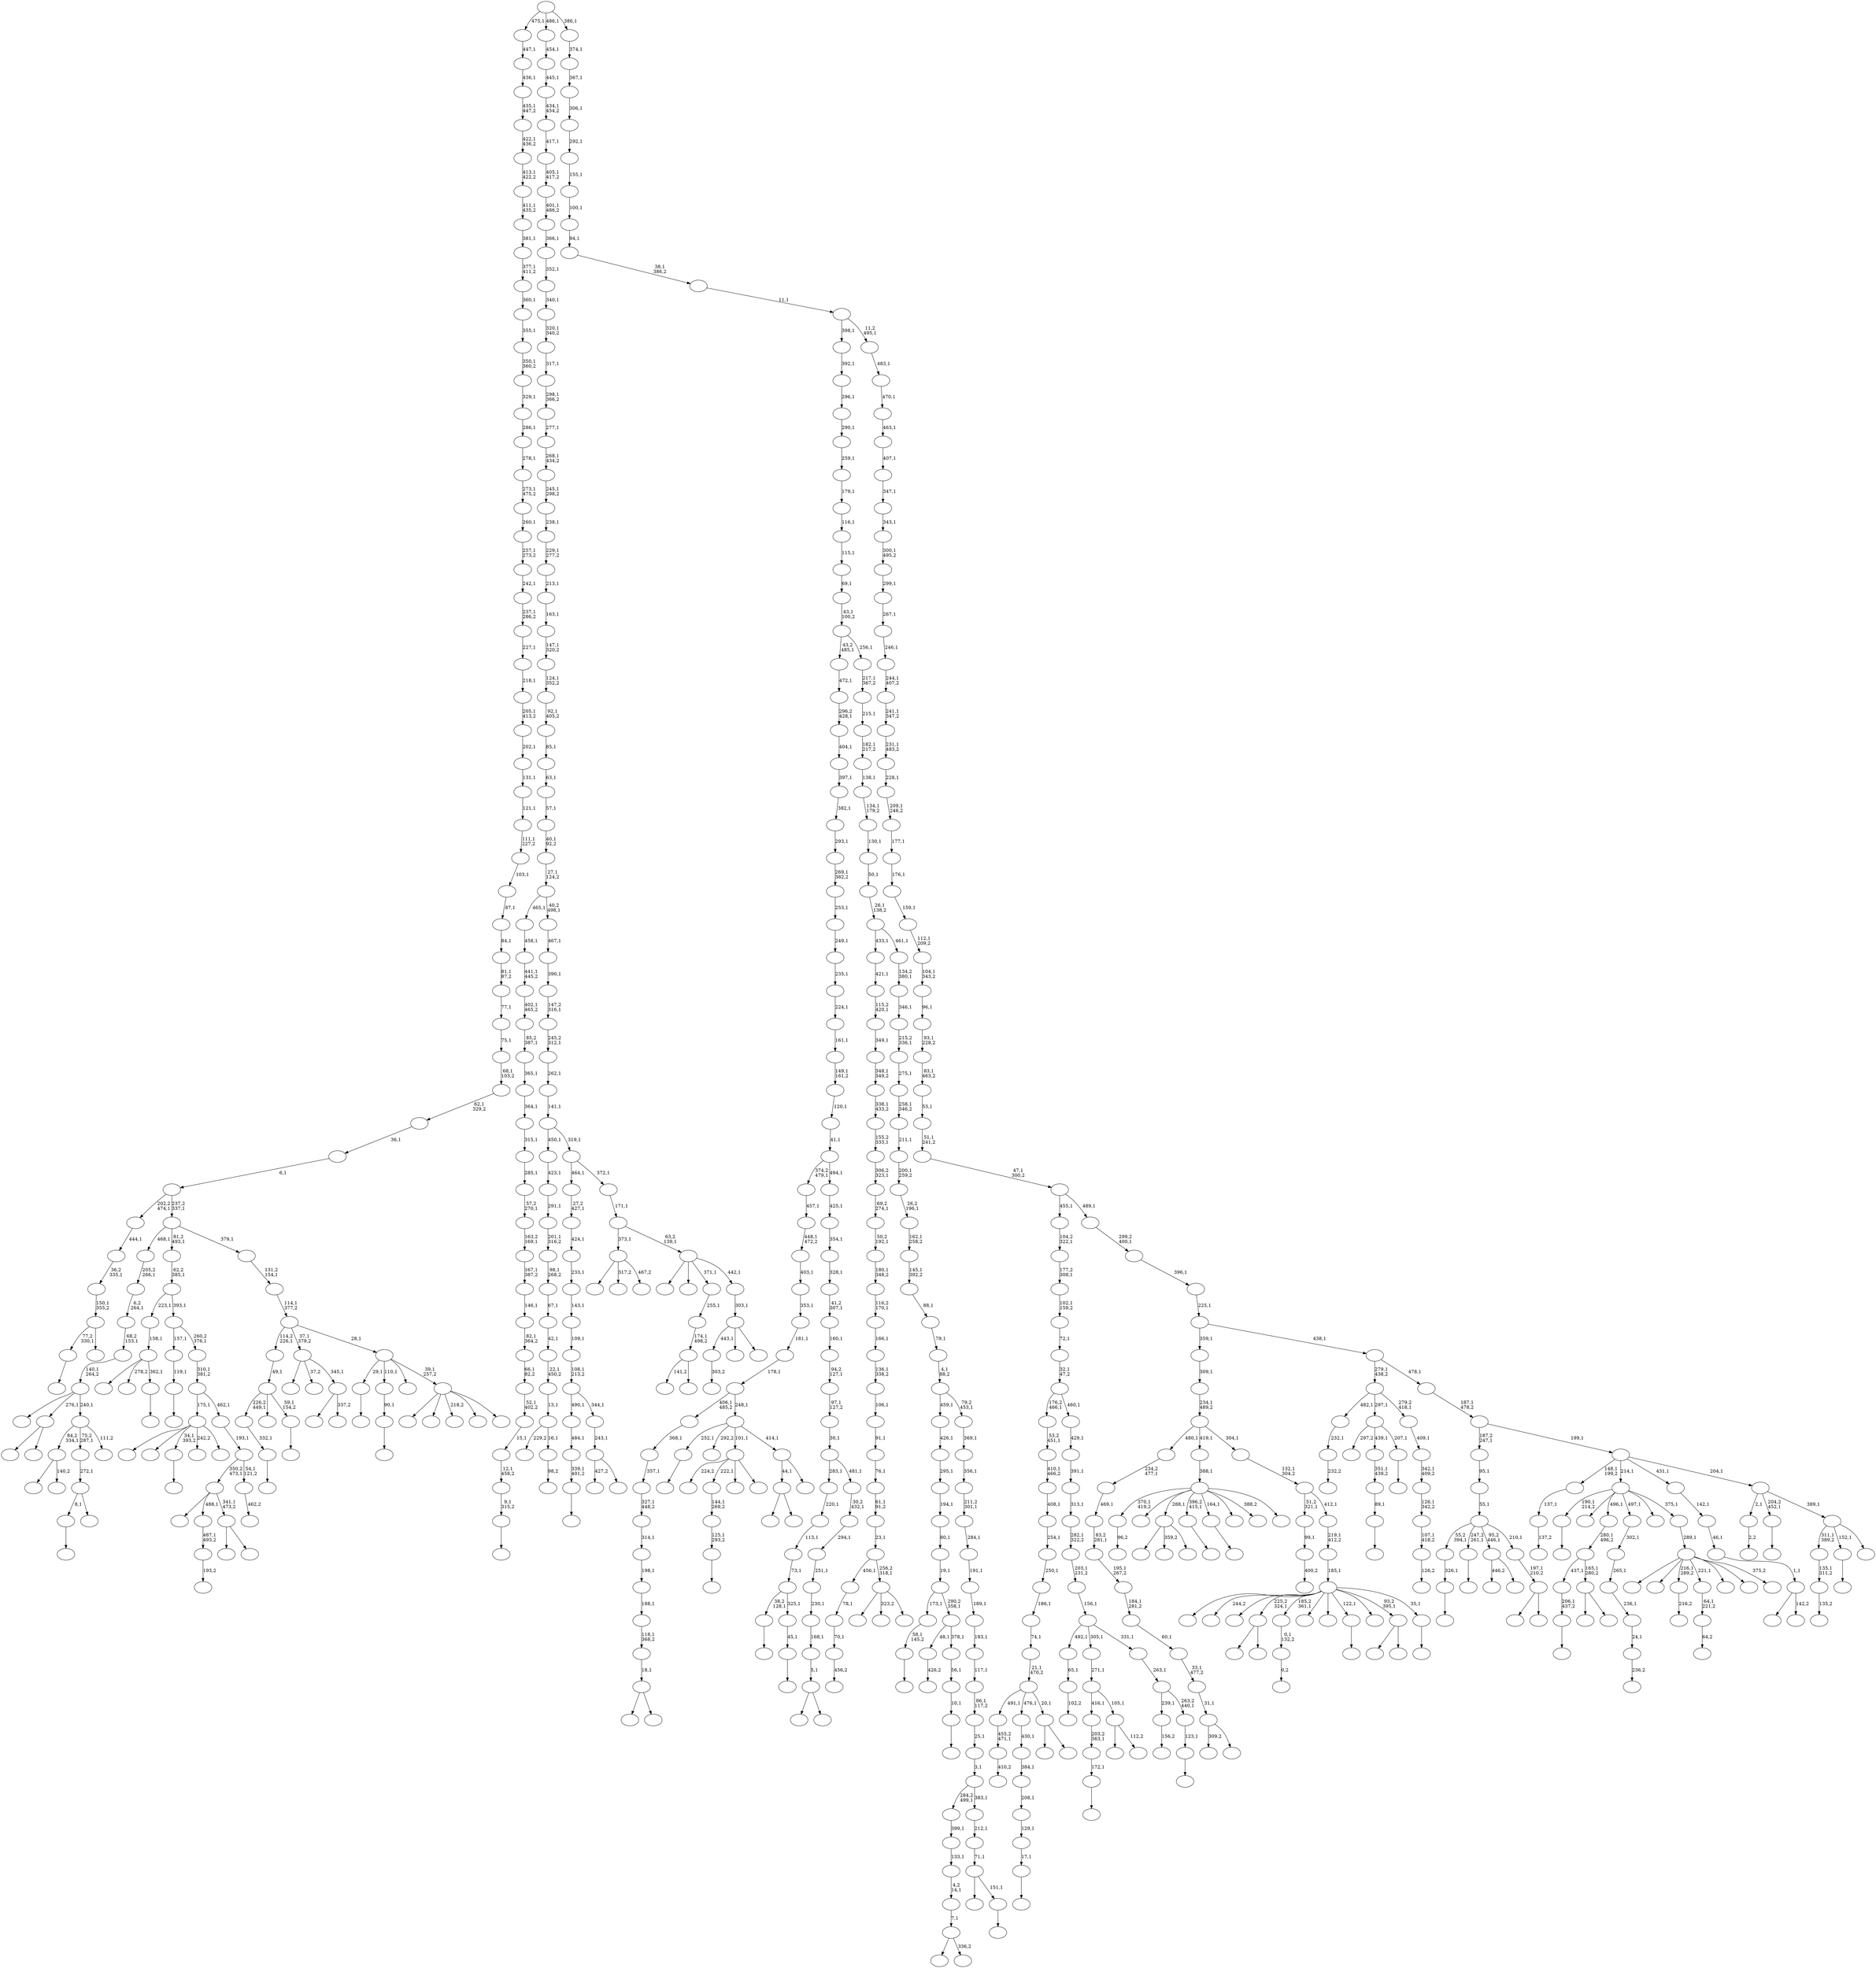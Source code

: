digraph T {
	650 [label=""]
	649 [label=""]
	648 [label=""]
	647 [label=""]
	646 [label=""]
	645 [label=""]
	644 [label=""]
	643 [label=""]
	642 [label=""]
	641 [label=""]
	640 [label=""]
	639 [label=""]
	638 [label=""]
	637 [label=""]
	636 [label=""]
	635 [label=""]
	634 [label=""]
	633 [label=""]
	632 [label=""]
	631 [label=""]
	630 [label=""]
	629 [label=""]
	628 [label=""]
	627 [label=""]
	626 [label=""]
	625 [label=""]
	624 [label=""]
	623 [label=""]
	622 [label=""]
	621 [label=""]
	620 [label=""]
	619 [label=""]
	618 [label=""]
	617 [label=""]
	616 [label=""]
	615 [label=""]
	614 [label=""]
	613 [label=""]
	612 [label=""]
	611 [label=""]
	610 [label=""]
	609 [label=""]
	608 [label=""]
	607 [label=""]
	606 [label=""]
	605 [label=""]
	604 [label=""]
	603 [label=""]
	602 [label=""]
	601 [label=""]
	600 [label=""]
	599 [label=""]
	598 [label=""]
	597 [label=""]
	596 [label=""]
	595 [label=""]
	594 [label=""]
	593 [label=""]
	592 [label=""]
	591 [label=""]
	590 [label=""]
	589 [label=""]
	588 [label=""]
	587 [label=""]
	586 [label=""]
	585 [label=""]
	584 [label=""]
	583 [label=""]
	582 [label=""]
	581 [label=""]
	580 [label=""]
	579 [label=""]
	578 [label=""]
	577 [label=""]
	576 [label=""]
	575 [label=""]
	574 [label=""]
	573 [label=""]
	572 [label=""]
	571 [label=""]
	570 [label=""]
	569 [label=""]
	568 [label=""]
	567 [label=""]
	566 [label=""]
	565 [label=""]
	564 [label=""]
	563 [label=""]
	562 [label=""]
	561 [label=""]
	560 [label=""]
	559 [label=""]
	558 [label=""]
	557 [label=""]
	556 [label=""]
	555 [label=""]
	554 [label=""]
	553 [label=""]
	552 [label=""]
	551 [label=""]
	550 [label=""]
	549 [label=""]
	548 [label=""]
	547 [label=""]
	546 [label=""]
	545 [label=""]
	544 [label=""]
	543 [label=""]
	542 [label=""]
	541 [label=""]
	540 [label=""]
	539 [label=""]
	538 [label=""]
	537 [label=""]
	536 [label=""]
	535 [label=""]
	534 [label=""]
	533 [label=""]
	532 [label=""]
	531 [label=""]
	530 [label=""]
	529 [label=""]
	528 [label=""]
	527 [label=""]
	526 [label=""]
	525 [label=""]
	524 [label=""]
	523 [label=""]
	522 [label=""]
	521 [label=""]
	520 [label=""]
	519 [label=""]
	518 [label=""]
	517 [label=""]
	516 [label=""]
	515 [label=""]
	514 [label=""]
	513 [label=""]
	512 [label=""]
	511 [label=""]
	510 [label=""]
	509 [label=""]
	508 [label=""]
	507 [label=""]
	506 [label=""]
	505 [label=""]
	504 [label=""]
	503 [label=""]
	502 [label=""]
	501 [label=""]
	500 [label=""]
	499 [label=""]
	498 [label=""]
	497 [label=""]
	496 [label=""]
	495 [label=""]
	494 [label=""]
	493 [label=""]
	492 [label=""]
	491 [label=""]
	490 [label=""]
	489 [label=""]
	488 [label=""]
	487 [label=""]
	486 [label=""]
	485 [label=""]
	484 [label=""]
	483 [label=""]
	482 [label=""]
	481 [label=""]
	480 [label=""]
	479 [label=""]
	478 [label=""]
	477 [label=""]
	476 [label=""]
	475 [label=""]
	474 [label=""]
	473 [label=""]
	472 [label=""]
	471 [label=""]
	470 [label=""]
	469 [label=""]
	468 [label=""]
	467 [label=""]
	466 [label=""]
	465 [label=""]
	464 [label=""]
	463 [label=""]
	462 [label=""]
	461 [label=""]
	460 [label=""]
	459 [label=""]
	458 [label=""]
	457 [label=""]
	456 [label=""]
	455 [label=""]
	454 [label=""]
	453 [label=""]
	452 [label=""]
	451 [label=""]
	450 [label=""]
	449 [label=""]
	448 [label=""]
	447 [label=""]
	446 [label=""]
	445 [label=""]
	444 [label=""]
	443 [label=""]
	442 [label=""]
	441 [label=""]
	440 [label=""]
	439 [label=""]
	438 [label=""]
	437 [label=""]
	436 [label=""]
	435 [label=""]
	434 [label=""]
	433 [label=""]
	432 [label=""]
	431 [label=""]
	430 [label=""]
	429 [label=""]
	428 [label=""]
	427 [label=""]
	426 [label=""]
	425 [label=""]
	424 [label=""]
	423 [label=""]
	422 [label=""]
	421 [label=""]
	420 [label=""]
	419 [label=""]
	418 [label=""]
	417 [label=""]
	416 [label=""]
	415 [label=""]
	414 [label=""]
	413 [label=""]
	412 [label=""]
	411 [label=""]
	410 [label=""]
	409 [label=""]
	408 [label=""]
	407 [label=""]
	406 [label=""]
	405 [label=""]
	404 [label=""]
	403 [label=""]
	402 [label=""]
	401 [label=""]
	400 [label=""]
	399 [label=""]
	398 [label=""]
	397 [label=""]
	396 [label=""]
	395 [label=""]
	394 [label=""]
	393 [label=""]
	392 [label=""]
	391 [label=""]
	390 [label=""]
	389 [label=""]
	388 [label=""]
	387 [label=""]
	386 [label=""]
	385 [label=""]
	384 [label=""]
	383 [label=""]
	382 [label=""]
	381 [label=""]
	380 [label=""]
	379 [label=""]
	378 [label=""]
	377 [label=""]
	376 [label=""]
	375 [label=""]
	374 [label=""]
	373 [label=""]
	372 [label=""]
	371 [label=""]
	370 [label=""]
	369 [label=""]
	368 [label=""]
	367 [label=""]
	366 [label=""]
	365 [label=""]
	364 [label=""]
	363 [label=""]
	362 [label=""]
	361 [label=""]
	360 [label=""]
	359 [label=""]
	358 [label=""]
	357 [label=""]
	356 [label=""]
	355 [label=""]
	354 [label=""]
	353 [label=""]
	352 [label=""]
	351 [label=""]
	350 [label=""]
	349 [label=""]
	348 [label=""]
	347 [label=""]
	346 [label=""]
	345 [label=""]
	344 [label=""]
	343 [label=""]
	342 [label=""]
	341 [label=""]
	340 [label=""]
	339 [label=""]
	338 [label=""]
	337 [label=""]
	336 [label=""]
	335 [label=""]
	334 [label=""]
	333 [label=""]
	332 [label=""]
	331 [label=""]
	330 [label=""]
	329 [label=""]
	328 [label=""]
	327 [label=""]
	326 [label=""]
	325 [label=""]
	324 [label=""]
	323 [label=""]
	322 [label=""]
	321 [label=""]
	320 [label=""]
	319 [label=""]
	318 [label=""]
	317 [label=""]
	316 [label=""]
	315 [label=""]
	314 [label=""]
	313 [label=""]
	312 [label=""]
	311 [label=""]
	310 [label=""]
	309 [label=""]
	308 [label=""]
	307 [label=""]
	306 [label=""]
	305 [label=""]
	304 [label=""]
	303 [label=""]
	302 [label=""]
	301 [label=""]
	300 [label=""]
	299 [label=""]
	298 [label=""]
	297 [label=""]
	296 [label=""]
	295 [label=""]
	294 [label=""]
	293 [label=""]
	292 [label=""]
	291 [label=""]
	290 [label=""]
	289 [label=""]
	288 [label=""]
	287 [label=""]
	286 [label=""]
	285 [label=""]
	284 [label=""]
	283 [label=""]
	282 [label=""]
	281 [label=""]
	280 [label=""]
	279 [label=""]
	278 [label=""]
	277 [label=""]
	276 [label=""]
	275 [label=""]
	274 [label=""]
	273 [label=""]
	272 [label=""]
	271 [label=""]
	270 [label=""]
	269 [label=""]
	268 [label=""]
	267 [label=""]
	266 [label=""]
	265 [label=""]
	264 [label=""]
	263 [label=""]
	262 [label=""]
	261 [label=""]
	260 [label=""]
	259 [label=""]
	258 [label=""]
	257 [label=""]
	256 [label=""]
	255 [label=""]
	254 [label=""]
	253 [label=""]
	252 [label=""]
	251 [label=""]
	250 [label=""]
	249 [label=""]
	248 [label=""]
	247 [label=""]
	246 [label=""]
	245 [label=""]
	244 [label=""]
	243 [label=""]
	242 [label=""]
	241 [label=""]
	240 [label=""]
	239 [label=""]
	238 [label=""]
	237 [label=""]
	236 [label=""]
	235 [label=""]
	234 [label=""]
	233 [label=""]
	232 [label=""]
	231 [label=""]
	230 [label=""]
	229 [label=""]
	228 [label=""]
	227 [label=""]
	226 [label=""]
	225 [label=""]
	224 [label=""]
	223 [label=""]
	222 [label=""]
	221 [label=""]
	220 [label=""]
	219 [label=""]
	218 [label=""]
	217 [label=""]
	216 [label=""]
	215 [label=""]
	214 [label=""]
	213 [label=""]
	212 [label=""]
	211 [label=""]
	210 [label=""]
	209 [label=""]
	208 [label=""]
	207 [label=""]
	206 [label=""]
	205 [label=""]
	204 [label=""]
	203 [label=""]
	202 [label=""]
	201 [label=""]
	200 [label=""]
	199 [label=""]
	198 [label=""]
	197 [label=""]
	196 [label=""]
	195 [label=""]
	194 [label=""]
	193 [label=""]
	192 [label=""]
	191 [label=""]
	190 [label=""]
	189 [label=""]
	188 [label=""]
	187 [label=""]
	186 [label=""]
	185 [label=""]
	184 [label=""]
	183 [label=""]
	182 [label=""]
	181 [label=""]
	180 [label=""]
	179 [label=""]
	178 [label=""]
	177 [label=""]
	176 [label=""]
	175 [label=""]
	174 [label=""]
	173 [label=""]
	172 [label=""]
	171 [label=""]
	170 [label=""]
	169 [label=""]
	168 [label=""]
	167 [label=""]
	166 [label=""]
	165 [label=""]
	164 [label=""]
	163 [label=""]
	162 [label=""]
	161 [label=""]
	160 [label=""]
	159 [label=""]
	158 [label=""]
	157 [label=""]
	156 [label=""]
	155 [label=""]
	154 [label=""]
	153 [label=""]
	152 [label=""]
	151 [label=""]
	150 [label=""]
	149 [label=""]
	148 [label=""]
	147 [label=""]
	146 [label=""]
	145 [label=""]
	144 [label=""]
	143 [label=""]
	142 [label=""]
	141 [label=""]
	140 [label=""]
	139 [label=""]
	138 [label=""]
	137 [label=""]
	136 [label=""]
	135 [label=""]
	134 [label=""]
	133 [label=""]
	132 [label=""]
	131 [label=""]
	130 [label=""]
	129 [label=""]
	128 [label=""]
	127 [label=""]
	126 [label=""]
	125 [label=""]
	124 [label=""]
	123 [label=""]
	122 [label=""]
	121 [label=""]
	120 [label=""]
	119 [label=""]
	118 [label=""]
	117 [label=""]
	116 [label=""]
	115 [label=""]
	114 [label=""]
	113 [label=""]
	112 [label=""]
	111 [label=""]
	110 [label=""]
	109 [label=""]
	108 [label=""]
	107 [label=""]
	106 [label=""]
	105 [label=""]
	104 [label=""]
	103 [label=""]
	102 [label=""]
	101 [label=""]
	100 [label=""]
	99 [label=""]
	98 [label=""]
	97 [label=""]
	96 [label=""]
	95 [label=""]
	94 [label=""]
	93 [label=""]
	92 [label=""]
	91 [label=""]
	90 [label=""]
	89 [label=""]
	88 [label=""]
	87 [label=""]
	86 [label=""]
	85 [label=""]
	84 [label=""]
	83 [label=""]
	82 [label=""]
	81 [label=""]
	80 [label=""]
	79 [label=""]
	78 [label=""]
	77 [label=""]
	76 [label=""]
	75 [label=""]
	74 [label=""]
	73 [label=""]
	72 [label=""]
	71 [label=""]
	70 [label=""]
	69 [label=""]
	68 [label=""]
	67 [label=""]
	66 [label=""]
	65 [label=""]
	64 [label=""]
	63 [label=""]
	62 [label=""]
	61 [label=""]
	60 [label=""]
	59 [label=""]
	58 [label=""]
	57 [label=""]
	56 [label=""]
	55 [label=""]
	54 [label=""]
	53 [label=""]
	52 [label=""]
	51 [label=""]
	50 [label=""]
	49 [label=""]
	48 [label=""]
	47 [label=""]
	46 [label=""]
	45 [label=""]
	44 [label=""]
	43 [label=""]
	42 [label=""]
	41 [label=""]
	40 [label=""]
	39 [label=""]
	38 [label=""]
	37 [label=""]
	36 [label=""]
	35 [label=""]
	34 [label=""]
	33 [label=""]
	32 [label=""]
	31 [label=""]
	30 [label=""]
	29 [label=""]
	28 [label=""]
	27 [label=""]
	26 [label=""]
	25 [label=""]
	24 [label=""]
	23 [label=""]
	22 [label=""]
	21 [label=""]
	20 [label=""]
	19 [label=""]
	18 [label=""]
	17 [label=""]
	16 [label=""]
	15 [label=""]
	14 [label=""]
	13 [label=""]
	12 [label=""]
	11 [label=""]
	10 [label=""]
	9 [label=""]
	8 [label=""]
	7 [label=""]
	6 [label=""]
	5 [label=""]
	4 [label=""]
	3 [label=""]
	2 [label=""]
	1 [label=""]
	0 [label=""]
	649 -> 650 [label="303,2"]
	643 -> 644 [label=""]
	640 -> 641 [label="135,2"]
	639 -> 640 [label="135,1\n311,2"]
	632 -> 633 [label="2,2"]
	630 -> 636 [label=""]
	630 -> 631 [label="140,2"]
	628 -> 629 [label="400,2"]
	627 -> 628 [label="99,1"]
	625 -> 626 [label=""]
	624 -> 625 [label="125,1\n293,2"]
	623 -> 624 [label="144,1\n269,2"]
	617 -> 618 [label=""]
	615 -> 616 [label="216,2"]
	613 -> 614 [label="96,2"]
	611 -> 612 [label="64,2"]
	610 -> 611 [label="64,1\n221,2"]
	605 -> 606 [label=""]
	601 -> 602 [label=""]
	596 -> 597 [label=""]
	595 -> 596 [label="172,1"]
	594 -> 595 [label="203,2\n363,1"]
	591 -> 592 [label=""]
	590 -> 591 [label="326,1"]
	588 -> 589 [label=""]
	587 -> 588 [label="58,1\n145,2"]
	584 -> 585 [label="456,2"]
	583 -> 584 [label="70,1"]
	582 -> 583 [label="78,1"]
	580 -> 581 [label="137,2"]
	579 -> 580 [label="137,1"]
	576 -> 637 [label=""]
	576 -> 577 [label=""]
	574 -> 575 [label="102,2"]
	573 -> 574 [label="65,1"]
	571 -> 572 [label="0,2"]
	570 -> 571 [label="0,1\n132,2"]
	564 -> 565 [label=""]
	561 -> 562 [label="410,2"]
	560 -> 561 [label="455,2\n471,1"]
	556 -> 557 [label="156,2"]
	551 -> 646 [label=""]
	551 -> 552 [label=""]
	549 -> 550 [label=""]
	548 -> 549 [label="119,1"]
	545 -> 546 [label=""]
	544 -> 545 [label="45,1"]
	543 -> 564 [label="38,2\n128,1"]
	543 -> 544 [label="325,1"]
	542 -> 543 [label="73,1"]
	541 -> 542 [label="113,1"]
	540 -> 541 [label="220,1"]
	537 -> 568 [label=""]
	537 -> 558 [label="359,2"]
	537 -> 538 [label=""]
	535 -> 536 [label=""]
	534 -> 535 [label="206,1\n437,2"]
	531 -> 532 [label=""]
	530 -> 531 [label="17,1"]
	529 -> 530 [label="129,1"]
	528 -> 529 [label="208,1"]
	527 -> 528 [label="384,1"]
	526 -> 527 [label="430,1"]
	523 -> 524 [label=""]
	518 -> 519 [label=""]
	516 -> 517 [label="426,2"]
	514 -> 515 [label="232,2"]
	513 -> 514 [label="232,1"]
	511 -> 603 [label=""]
	511 -> 512 [label=""]
	509 -> 607 [label=""]
	509 -> 510 [label=""]
	508 -> 509 [label="18,1"]
	507 -> 508 [label="118,1\n368,2"]
	506 -> 507 [label="188,1"]
	505 -> 506 [label="198,1"]
	504 -> 505 [label="314,1"]
	503 -> 504 [label="327,1\n448,2"]
	502 -> 503 [label="357,1"]
	501 -> 502 [label="368,1"]
	497 -> 498 [label=""]
	496 -> 497 [label="332,1"]
	494 -> 621 [label=""]
	494 -> 495 [label=""]
	493 -> 534 [label="437,1"]
	493 -> 494 [label="165,1\n280,2"]
	492 -> 493 [label="280,1\n496,2"]
	487 -> 488 [label=""]
	485 -> 486 [label=""]
	484 -> 485 [label="90,1"]
	481 -> 482 [label="236,2"]
	480 -> 481 [label="24,1"]
	479 -> 480 [label="236,1"]
	478 -> 479 [label="265,1"]
	477 -> 478 [label="302,1"]
	475 -> 476 [label=""]
	473 -> 474 [label=""]
	472 -> 635 [label=""]
	472 -> 539 [label="278,2"]
	472 -> 473 [label="362,1"]
	471 -> 472 [label="158,1"]
	469 -> 470 [label=""]
	467 -> 523 [label="77,2\n330,1"]
	467 -> 468 [label=""]
	466 -> 467 [label="150,1\n355,2"]
	465 -> 466 [label="36,2\n335,1"]
	464 -> 465 [label="444,1"]
	457 -> 458 [label="193,2"]
	456 -> 457 [label="487,1\n493,2"]
	454 -> 563 [label=""]
	454 -> 455 [label="112,2"]
	453 -> 594 [label="416,1"]
	453 -> 454 [label="105,1"]
	452 -> 453 [label="271,1"]
	450 -> 451 [label=""]
	448 -> 449 [label=""]
	444 -> 445 [label=""]
	442 -> 522 [label=""]
	442 -> 443 [label="336,2"]
	441 -> 442 [label="7,1"]
	440 -> 441 [label="4,2\n14,1"]
	439 -> 440 [label="133,1"]
	438 -> 439 [label="399,1"]
	434 -> 619 [label=""]
	434 -> 435 [label=""]
	433 -> 560 [label="491,1"]
	433 -> 526 [label="476,1"]
	433 -> 434 [label="20,1"]
	432 -> 433 [label="21,1\n470,2"]
	431 -> 432 [label="74,1"]
	430 -> 431 [label="186,1"]
	429 -> 430 [label="250,1"]
	428 -> 429 [label="254,1"]
	427 -> 428 [label="408,1"]
	426 -> 427 [label="410,1\n466,2"]
	425 -> 426 [label="53,2\n451,1"]
	423 -> 604 [label="446,2"]
	423 -> 424 [label=""]
	420 -> 421 [label=""]
	419 -> 420 [label="89,1"]
	418 -> 419 [label="351,1\n439,2"]
	416 -> 417 [label=""]
	415 -> 416 [label="10,1"]
	414 -> 415 [label="56,1"]
	413 -> 516 [label="48,1"]
	413 -> 414 [label="378,1"]
	412 -> 587 [label="173,1"]
	412 -> 413 [label="290,2\n358,1"]
	411 -> 412 [label="19,1"]
	410 -> 411 [label="80,1"]
	409 -> 410 [label="194,1"]
	408 -> 409 [label="295,1"]
	407 -> 408 [label="426,1"]
	405 -> 645 [label="224,2"]
	405 -> 623 [label="222,1"]
	405 -> 599 [label=""]
	405 -> 406 [label=""]
	402 -> 647 [label=""]
	402 -> 642 [label=""]
	402 -> 615 [label="216,1\n289,2"]
	402 -> 610 [label="221,1"]
	402 -> 567 [label=""]
	402 -> 499 [label=""]
	402 -> 403 [label="375,2"]
	401 -> 402 [label="289,1"]
	400 -> 601 [label="190,1\n214,2"]
	400 -> 520 [label=""]
	400 -> 492 [label="496,1"]
	400 -> 477 [label="497,1"]
	400 -> 437 [label=""]
	400 -> 401 [label="375,1"]
	398 -> 553 [label=""]
	398 -> 399 [label="142,2"]
	397 -> 398 [label="1,1"]
	396 -> 397 [label="46,1"]
	395 -> 396 [label="142,1"]
	393 -> 521 [label=""]
	393 -> 394 [label=""]
	392 -> 578 [label=""]
	392 -> 456 [label="488,1"]
	392 -> 393 [label="341,1\n473,2"]
	390 -> 391 [label=""]
	389 -> 547 [label="297,2"]
	389 -> 418 [label="439,1"]
	389 -> 390 [label="207,1"]
	387 -> 388 [label="126,2"]
	386 -> 387 [label="107,1\n418,2"]
	385 -> 386 [label="126,1\n342,2"]
	384 -> 385 [label="342,1\n409,2"]
	383 -> 384 [label="409,1"]
	382 -> 513 [label="482,1"]
	382 -> 389 [label="297,1"]
	382 -> 383 [label="279,2\n418,1"]
	380 -> 533 [label="309,2"]
	380 -> 381 [label=""]
	379 -> 380 [label="31,1"]
	378 -> 379 [label="33,1\n477,2"]
	377 -> 378 [label="60,1"]
	376 -> 377 [label="184,1\n281,2"]
	375 -> 376 [label="195,1\n267,2"]
	374 -> 375 [label="83,2\n281,1"]
	373 -> 374 [label="469,1"]
	372 -> 373 [label="234,2\n477,1"]
	369 -> 569 [label=""]
	369 -> 370 [label=""]
	367 -> 368 [label=""]
	366 -> 496 [label="226,2\n449,1"]
	366 -> 460 [label=""]
	366 -> 367 [label="59,1\n154,2"]
	365 -> 366 [label="49,1"]
	363 -> 364 [label="98,2"]
	362 -> 483 [label="229,2"]
	362 -> 363 [label="16,1"]
	361 -> 362 [label="13,1"]
	360 -> 361 [label="22,1\n450,2"]
	359 -> 360 [label="42,1"]
	358 -> 359 [label="67,1"]
	357 -> 358 [label="98,1\n268,2"]
	356 -> 357 [label="201,1\n316,2"]
	355 -> 356 [label="291,1"]
	354 -> 355 [label="423,1"]
	351 -> 352 [label=""]
	350 -> 351 [label="123,1"]
	349 -> 556 [label="239,1"]
	349 -> 350 [label="263,2\n440,1"]
	348 -> 349 [label="263,1"]
	347 -> 573 [label="492,1"]
	347 -> 452 [label="305,1"]
	347 -> 348 [label="331,1"]
	346 -> 347 [label="156,1"]
	345 -> 346 [label="203,1\n231,2"]
	344 -> 345 [label="282,1\n322,2"]
	343 -> 344 [label="313,1"]
	342 -> 343 [label="391,1"]
	341 -> 342 [label="429,1"]
	340 -> 425 [label="176,2\n466,1"]
	340 -> 341 [label="460,1"]
	339 -> 340 [label="32,1\n47,2"]
	338 -> 339 [label="72,1"]
	337 -> 338 [label="102,1\n159,2"]
	336 -> 337 [label="177,2\n308,1"]
	335 -> 336 [label="104,2\n322,1"]
	333 -> 613 [label="370,1\n419,2"]
	333 -> 586 [label=""]
	333 -> 537 [label="288,1"]
	333 -> 487 [label="396,2\n415,1"]
	333 -> 450 [label="164,1"]
	333 -> 447 [label=""]
	333 -> 371 [label="388,2"]
	333 -> 334 [label=""]
	332 -> 333 [label="388,1"]
	330 -> 551 [label="44,1"]
	330 -> 331 [label=""]
	329 -> 617 [label="252,1"]
	329 -> 490 [label="292,2"]
	329 -> 405 [label="101,1"]
	329 -> 330 [label="414,1"]
	328 -> 501 [label="406,1\n485,2"]
	328 -> 329 [label="248,1"]
	327 -> 328 [label="178,1"]
	326 -> 327 [label="181,1"]
	325 -> 326 [label="353,1"]
	324 -> 325 [label="403,1"]
	323 -> 324 [label="448,1\n472,2"]
	322 -> 323 [label="457,1"]
	320 -> 491 [label=""]
	320 -> 321 [label="337,2"]
	319 -> 609 [label=""]
	319 -> 598 [label="37,2"]
	319 -> 320 [label="345,1"]
	316 -> 638 [label=""]
	316 -> 559 [label=""]
	316 -> 475 [label="34,1\n393,2"]
	316 -> 463 [label="242,2"]
	316 -> 317 [label=""]
	314 -> 634 [label=""]
	314 -> 462 [label="323,2"]
	314 -> 315 [label=""]
	313 -> 582 [label="456,1"]
	313 -> 314 [label="256,2\n318,1"]
	312 -> 313 [label="23,1"]
	311 -> 312 [label="61,1\n91,2"]
	310 -> 311 [label="76,1"]
	309 -> 310 [label="91,1"]
	308 -> 309 [label="106,1"]
	307 -> 308 [label="136,1\n338,2"]
	306 -> 307 [label="166,1"]
	305 -> 306 [label="116,2\n170,1"]
	304 -> 305 [label="180,1\n348,2"]
	303 -> 304 [label="50,2\n192,1"]
	302 -> 303 [label="69,2\n274,1"]
	301 -> 302 [label="306,2\n323,1"]
	300 -> 301 [label="155,2\n333,1"]
	299 -> 300 [label="338,1\n433,2"]
	298 -> 299 [label="348,1\n349,2"]
	297 -> 298 [label="349,1"]
	296 -> 297 [label="115,2\n420,1"]
	295 -> 296 [label="421,1"]
	293 -> 593 [label=""]
	293 -> 294 [label=""]
	292 -> 293 [label="5,1"]
	291 -> 292 [label="168,1"]
	290 -> 291 [label="230,1"]
	289 -> 290 [label="251,1"]
	288 -> 289 [label="294,1"]
	287 -> 288 [label="30,2\n432,1"]
	286 -> 540 [label="283,1"]
	286 -> 287 [label="481,1"]
	285 -> 286 [label="30,1"]
	284 -> 285 [label="97,1\n127,2"]
	283 -> 284 [label="94,2\n127,1"]
	282 -> 283 [label="160,1"]
	281 -> 282 [label="41,2\n307,1"]
	280 -> 281 [label="328,1"]
	279 -> 280 [label="354,1"]
	278 -> 279 [label="425,1"]
	277 -> 322 [label="374,2\n479,1"]
	277 -> 278 [label="494,1"]
	276 -> 277 [label="41,1"]
	275 -> 276 [label="120,1"]
	274 -> 275 [label="149,1\n161,2"]
	273 -> 274 [label="161,1"]
	272 -> 273 [label="224,1"]
	271 -> 272 [label="235,1"]
	270 -> 271 [label="249,1"]
	269 -> 270 [label="253,1"]
	268 -> 269 [label="269,1\n382,2"]
	267 -> 268 [label="293,1"]
	266 -> 267 [label="382,1"]
	265 -> 266 [label="397,1"]
	264 -> 265 [label="404,1"]
	263 -> 264 [label="296,2\n428,1"]
	262 -> 263 [label="472,1"]
	260 -> 261 [label=""]
	259 -> 260 [label="339,1\n401,2"]
	258 -> 259 [label="484,1"]
	256 -> 518 [label="8,1"]
	256 -> 257 [label=""]
	255 -> 256 [label="272,1"]
	253 -> 436 [label="427,2"]
	253 -> 254 [label=""]
	252 -> 253 [label="243,1"]
	251 -> 258 [label="490,1"]
	251 -> 252 [label="344,1"]
	250 -> 251 [label="108,1\n213,2"]
	249 -> 250 [label="109,1"]
	248 -> 249 [label="143,1"]
	247 -> 248 [label="233,1"]
	246 -> 247 [label="424,1"]
	245 -> 246 [label="27,2\n427,1"]
	243 -> 525 [label="141,2"]
	243 -> 244 [label=""]
	242 -> 243 [label="174,1\n498,2"]
	241 -> 242 [label="255,1"]
	239 -> 554 [label=""]
	239 -> 240 [label=""]
	238 -> 239 [label="197,1\n210,2"]
	237 -> 590 [label="55,2\n394,1"]
	237 -> 469 [label="247,2\n261,1"]
	237 -> 423 [label="95,2\n446,1"]
	237 -> 238 [label="210,1"]
	236 -> 237 [label="55,1"]
	235 -> 236 [label="95,1"]
	233 -> 234 [label=""]
	232 -> 233 [label="9,1\n315,2"]
	231 -> 232 [label="12,1\n458,2"]
	230 -> 231 [label="15,1"]
	229 -> 230 [label="52,1\n402,2"]
	228 -> 229 [label="66,1\n82,2"]
	227 -> 228 [label="82,1\n364,2"]
	226 -> 227 [label="146,1"]
	225 -> 226 [label="167,1\n387,2"]
	224 -> 225 [label="163,2\n169,1"]
	223 -> 224 [label="57,2\n270,1"]
	222 -> 223 [label="285,1"]
	221 -> 222 [label="315,1"]
	220 -> 221 [label="364,1"]
	219 -> 220 [label="365,1"]
	218 -> 219 [label="85,2\n387,1"]
	217 -> 218 [label="402,1\n465,2"]
	216 -> 217 [label="441,1\n445,2"]
	215 -> 216 [label="458,1"]
	213 -> 622 [label=""]
	213 -> 555 [label="317,2"]
	213 -> 214 [label="467,2"]
	211 -> 212 [label=""]
	210 -> 446 [label=""]
	210 -> 211 [label="151,1"]
	209 -> 210 [label="71,1"]
	208 -> 209 [label="212,1"]
	207 -> 438 [label="284,2\n499,1"]
	207 -> 208 [label="383,1"]
	206 -> 207 [label="3,1"]
	205 -> 206 [label="25,1"]
	204 -> 205 [label="86,1\n117,2"]
	203 -> 204 [label="117,1"]
	202 -> 203 [label="183,1"]
	201 -> 202 [label="189,1"]
	200 -> 201 [label="191,1"]
	199 -> 200 [label="284,1"]
	198 -> 199 [label="211,2\n301,1"]
	197 -> 198 [label="356,1"]
	196 -> 197 [label="369,1"]
	195 -> 407 [label="459,1"]
	195 -> 196 [label="79,2\n453,1"]
	194 -> 195 [label="4,1\n88,2"]
	193 -> 194 [label="79,1"]
	192 -> 193 [label="88,1"]
	191 -> 192 [label="145,1\n392,2"]
	190 -> 191 [label="162,1\n258,2"]
	189 -> 190 [label="26,2\n196,1"]
	188 -> 189 [label="200,1\n259,2"]
	187 -> 188 [label="211,1"]
	186 -> 187 [label="258,1\n346,2"]
	185 -> 186 [label="275,1"]
	184 -> 185 [label="215,2\n336,1"]
	183 -> 184 [label="346,1"]
	182 -> 183 [label="134,2\n380,1"]
	181 -> 295 [label="433,1"]
	181 -> 182 [label="461,1"]
	180 -> 181 [label="26,1\n138,2"]
	179 -> 180 [label="50,1"]
	178 -> 179 [label="130,1"]
	177 -> 178 [label="134,1\n179,2"]
	176 -> 177 [label="138,1"]
	175 -> 176 [label="182,1\n217,2"]
	174 -> 175 [label="215,1"]
	173 -> 174 [label="217,1\n367,2"]
	172 -> 262 [label="43,2\n485,1"]
	172 -> 173 [label="256,1"]
	171 -> 172 [label="43,1\n100,2"]
	170 -> 171 [label="69,1"]
	169 -> 170 [label="115,1"]
	168 -> 169 [label="116,1"]
	167 -> 168 [label="179,1"]
	166 -> 167 [label="259,1"]
	165 -> 166 [label="290,1"]
	164 -> 165 [label="296,1"]
	163 -> 164 [label="392,1"]
	161 -> 162 [label=""]
	160 -> 648 [label=""]
	160 -> 620 [label="244,2"]
	160 -> 600 [label=""]
	160 -> 576 [label="225,2\n324,1"]
	160 -> 570 [label="185,2\n361,1"]
	160 -> 500 [label=""]
	160 -> 461 [label=""]
	160 -> 448 [label="122,1"]
	160 -> 404 [label=""]
	160 -> 369 [label="93,2\n395,1"]
	160 -> 161 [label="35,1"]
	159 -> 160 [label="185,1"]
	158 -> 159 [label="219,1\n412,2"]
	157 -> 627 [label="51,2\n321,1"]
	157 -> 158 [label="412,1"]
	156 -> 157 [label="132,1\n304,2"]
	155 -> 372 [label="480,1"]
	155 -> 332 [label="419,1"]
	155 -> 156 [label="304,1"]
	154 -> 155 [label="234,1\n489,2"]
	153 -> 154 [label="309,1"]
	150 -> 630 [label="84,2\n334,1"]
	150 -> 255 [label="75,2\n287,1"]
	150 -> 151 [label="111,2"]
	149 -> 566 [label=""]
	149 -> 511 [label="276,1"]
	149 -> 150 [label="240,1"]
	148 -> 149 [label="140,1\n264,2"]
	147 -> 148 [label="68,2\n153,1"]
	146 -> 147 [label="6,2\n264,1"]
	145 -> 146 [label="205,2\n266,1"]
	143 -> 144 [label="462,2"]
	142 -> 392 [label="350,2\n473,1"]
	142 -> 143 [label="54,1\n121,2"]
	141 -> 142 [label="193,1"]
	140 -> 316 [label="175,1"]
	140 -> 141 [label="462,1"]
	139 -> 140 [label="310,1\n381,2"]
	138 -> 548 [label="157,1"]
	138 -> 139 [label="260,2\n376,1"]
	137 -> 471 [label="223,1"]
	137 -> 138 [label="393,1"]
	136 -> 137 [label="62,2\n385,1"]
	133 -> 608 [label=""]
	133 -> 459 [label=""]
	133 -> 152 [label="218,2"]
	133 -> 135 [label=""]
	133 -> 134 [label=""]
	132 -> 643 [label="29,1"]
	132 -> 484 [label="110,1"]
	132 -> 318 [label=""]
	132 -> 133 [label="39,1\n257,2"]
	131 -> 365 [label="114,2\n226,1"]
	131 -> 319 [label="37,1\n379,2"]
	131 -> 132 [label="28,1"]
	130 -> 131 [label="114,1\n377,2"]
	129 -> 130 [label="131,2\n154,1"]
	128 -> 145 [label="468,1"]
	128 -> 136 [label="81,2\n493,1"]
	128 -> 129 [label="379,1"]
	127 -> 464 [label="202,2\n474,1"]
	127 -> 128 [label="237,2\n337,1"]
	126 -> 127 [label="6,1"]
	125 -> 126 [label="36,1"]
	124 -> 125 [label="62,1\n329,2"]
	123 -> 124 [label="68,1\n103,2"]
	122 -> 123 [label="75,1"]
	121 -> 122 [label="77,1"]
	120 -> 121 [label="81,1\n87,2"]
	119 -> 120 [label="84,1"]
	118 -> 119 [label="87,1"]
	117 -> 118 [label="103,1"]
	116 -> 117 [label="111,1\n227,2"]
	115 -> 116 [label="121,1"]
	114 -> 115 [label="131,1"]
	113 -> 114 [label="202,1"]
	112 -> 113 [label="205,1\n413,2"]
	111 -> 112 [label="218,1"]
	110 -> 111 [label="227,1"]
	109 -> 110 [label="237,1\n286,2"]
	108 -> 109 [label="242,1"]
	107 -> 108 [label="257,1\n273,2"]
	106 -> 107 [label="260,1"]
	105 -> 106 [label="273,1\n475,2"]
	104 -> 105 [label="278,1"]
	103 -> 104 [label="286,1"]
	102 -> 103 [label="329,1"]
	101 -> 102 [label="350,1\n360,2"]
	100 -> 101 [label="355,1"]
	99 -> 100 [label="360,1"]
	98 -> 99 [label="377,1\n411,2"]
	97 -> 98 [label="381,1"]
	96 -> 97 [label="411,1\n435,2"]
	95 -> 96 [label="413,1\n422,2"]
	94 -> 95 [label="422,1\n436,2"]
	93 -> 94 [label="435,1\n447,2"]
	92 -> 93 [label="436,1"]
	91 -> 92 [label="447,1"]
	89 -> 649 [label="443,1"]
	89 -> 353 [label=""]
	89 -> 90 [label=""]
	88 -> 89 [label="303,1"]
	87 -> 489 [label=""]
	87 -> 422 [label=""]
	87 -> 241 [label="371,1"]
	87 -> 88 [label="442,1"]
	86 -> 213 [label="373,1"]
	86 -> 87 [label="63,2\n139,1"]
	85 -> 86 [label="171,1"]
	84 -> 245 [label="464,1"]
	84 -> 85 [label="372,1"]
	83 -> 354 [label="450,1"]
	83 -> 84 [label="319,1"]
	82 -> 83 [label="141,1"]
	81 -> 82 [label="262,1"]
	80 -> 81 [label="245,2\n312,1"]
	79 -> 80 [label="147,2\n316,1"]
	78 -> 79 [label="390,1"]
	77 -> 78 [label="467,1"]
	76 -> 215 [label="465,1"]
	76 -> 77 [label="40,2\n498,1"]
	75 -> 76 [label="27,1\n124,2"]
	74 -> 75 [label="40,1\n92,2"]
	73 -> 74 [label="57,1"]
	72 -> 73 [label="63,1"]
	71 -> 72 [label="85,1"]
	70 -> 71 [label="92,1\n405,2"]
	69 -> 70 [label="124,1\n352,2"]
	68 -> 69 [label="147,1\n320,2"]
	67 -> 68 [label="163,1"]
	66 -> 67 [label="213,1"]
	65 -> 66 [label="229,1\n277,2"]
	64 -> 65 [label="238,1"]
	63 -> 64 [label="245,1\n298,2"]
	62 -> 63 [label="268,1\n434,2"]
	61 -> 62 [label="277,1"]
	60 -> 61 [label="298,1\n366,2"]
	59 -> 60 [label="317,1"]
	58 -> 59 [label="320,1\n340,2"]
	57 -> 58 [label="340,1"]
	56 -> 57 [label="352,1"]
	55 -> 56 [label="366,1"]
	54 -> 55 [label="401,1\n486,2"]
	53 -> 54 [label="405,1\n417,2"]
	52 -> 53 [label="417,1"]
	51 -> 52 [label="434,1\n454,2"]
	50 -> 51 [label="445,1"]
	49 -> 50 [label="454,1"]
	47 -> 639 [label="311,1\n389,2"]
	47 -> 605 [label="152,1"]
	47 -> 48 [label=""]
	46 -> 632 [label="2,1"]
	46 -> 444 [label="204,2\n452,1"]
	46 -> 47 [label="389,1"]
	45 -> 579 [label="148,1\n199,2"]
	45 -> 400 [label="214,1"]
	45 -> 395 [label="431,1"]
	45 -> 46 [label="204,1"]
	44 -> 235 [label="187,2\n247,1"]
	44 -> 45 [label="199,1"]
	43 -> 44 [label="187,1\n478,2"]
	42 -> 382 [label="279,1\n438,2"]
	42 -> 43 [label="478,1"]
	41 -> 153 [label="359,1"]
	41 -> 42 [label="438,1"]
	40 -> 41 [label="225,1"]
	39 -> 40 [label="396,1"]
	38 -> 39 [label="299,2\n400,1"]
	37 -> 335 [label="455,1"]
	37 -> 38 [label="489,1"]
	36 -> 37 [label="47,1\n300,2"]
	35 -> 36 [label="51,1\n241,2"]
	34 -> 35 [label="53,1"]
	33 -> 34 [label="83,1\n463,2"]
	32 -> 33 [label="93,1\n228,2"]
	31 -> 32 [label="96,1"]
	30 -> 31 [label="104,1\n343,2"]
	29 -> 30 [label="112,1\n209,2"]
	28 -> 29 [label="159,1"]
	27 -> 28 [label="176,1"]
	26 -> 27 [label="177,1"]
	25 -> 26 [label="209,1\n246,2"]
	24 -> 25 [label="228,1"]
	23 -> 24 [label="231,1\n483,2"]
	22 -> 23 [label="241,1\n347,2"]
	21 -> 22 [label="244,1\n407,2"]
	20 -> 21 [label="246,1"]
	19 -> 20 [label="267,1"]
	18 -> 19 [label="299,1"]
	17 -> 18 [label="300,1\n495,2"]
	16 -> 17 [label="343,1"]
	15 -> 16 [label="347,1"]
	14 -> 15 [label="407,1"]
	13 -> 14 [label="463,1"]
	12 -> 13 [label="470,1"]
	11 -> 12 [label="483,1"]
	10 -> 163 [label="398,1"]
	10 -> 11 [label="11,2\n495,1"]
	9 -> 10 [label="11,1"]
	8 -> 9 [label="38,1\n386,2"]
	7 -> 8 [label="94,1"]
	6 -> 7 [label="100,1"]
	5 -> 6 [label="155,1"]
	4 -> 5 [label="292,1"]
	3 -> 4 [label="306,1"]
	2 -> 3 [label="367,1"]
	1 -> 2 [label="374,1"]
	0 -> 91 [label="475,1"]
	0 -> 49 [label="486,1"]
	0 -> 1 [label="386,1"]
}
